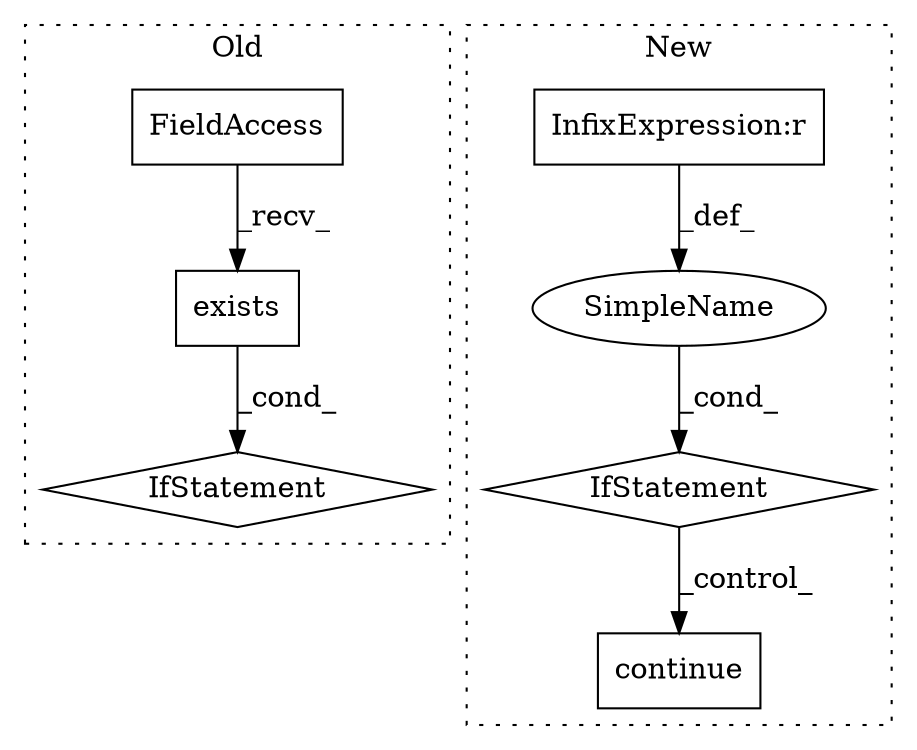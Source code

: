 digraph G {
subgraph cluster0 {
1 [label="exists" a="32" s="9146,9173" l="7,1" shape="box"];
3 [label="FieldAccess" a="22" s="9138" l="7" shape="box"];
4 [label="IfStatement" a="25" s="9134,9174" l="4,2" shape="diamond"];
label = "Old";
style="dotted";
}
subgraph cluster1 {
2 [label="continue" a="18" s="8254" l="9" shape="box"];
5 [label="IfStatement" a="25" s="8211,8242" l="4,2" shape="diamond"];
6 [label="SimpleName" a="42" s="" l="" shape="ellipse"];
7 [label="InfixExpression:r" a="27" s="8237" l="4" shape="box"];
label = "New";
style="dotted";
}
1 -> 4 [label="_cond_"];
3 -> 1 [label="_recv_"];
5 -> 2 [label="_control_"];
6 -> 5 [label="_cond_"];
7 -> 6 [label="_def_"];
}
